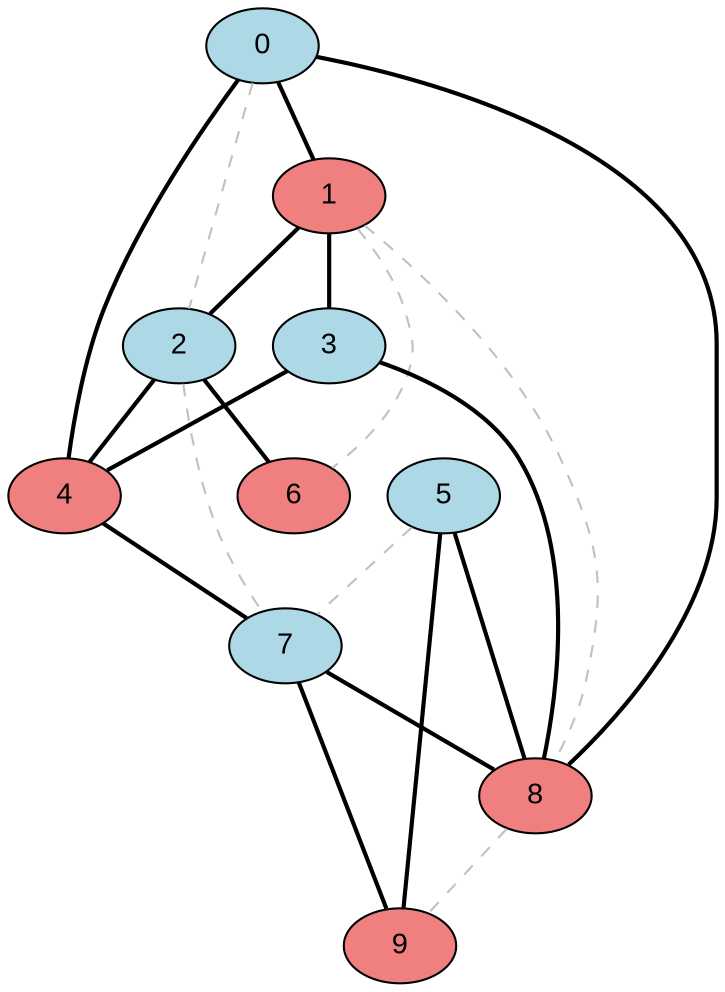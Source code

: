 graph MaxCutGreedy {
  node [style=filled, fontname="Arial"];
  0 [fillcolor=lightblue];
  1 [fillcolor=lightcoral];
  2 [fillcolor=lightblue];
  3 [fillcolor=lightblue];
  4 [fillcolor=lightcoral];
  5 [fillcolor=lightblue];
  6 [fillcolor=lightcoral];
  7 [fillcolor=lightblue];
  8 [fillcolor=lightcoral];
  9 [fillcolor=lightcoral];
  0 -- 1 [color=black, style=bold];
  0 -- 2 [color=gray, style=dashed];
  0 -- 4 [color=black, style=bold];
  0 -- 8 [color=black, style=bold];
  1 -- 2 [color=black, style=bold];
  1 -- 3 [color=black, style=bold];
  1 -- 6 [color=gray, style=dashed];
  1 -- 8 [color=gray, style=dashed];
  2 -- 4 [color=black, style=bold];
  2 -- 6 [color=black, style=bold];
  2 -- 7 [color=gray, style=dashed];
  3 -- 4 [color=black, style=bold];
  3 -- 8 [color=black, style=bold];
  4 -- 7 [color=black, style=bold];
  5 -- 7 [color=gray, style=dashed];
  5 -- 8 [color=black, style=bold];
  5 -- 9 [color=black, style=bold];
  7 -- 8 [color=black, style=bold];
  7 -- 9 [color=black, style=bold];
  8 -- 9 [color=gray, style=dashed];
}
